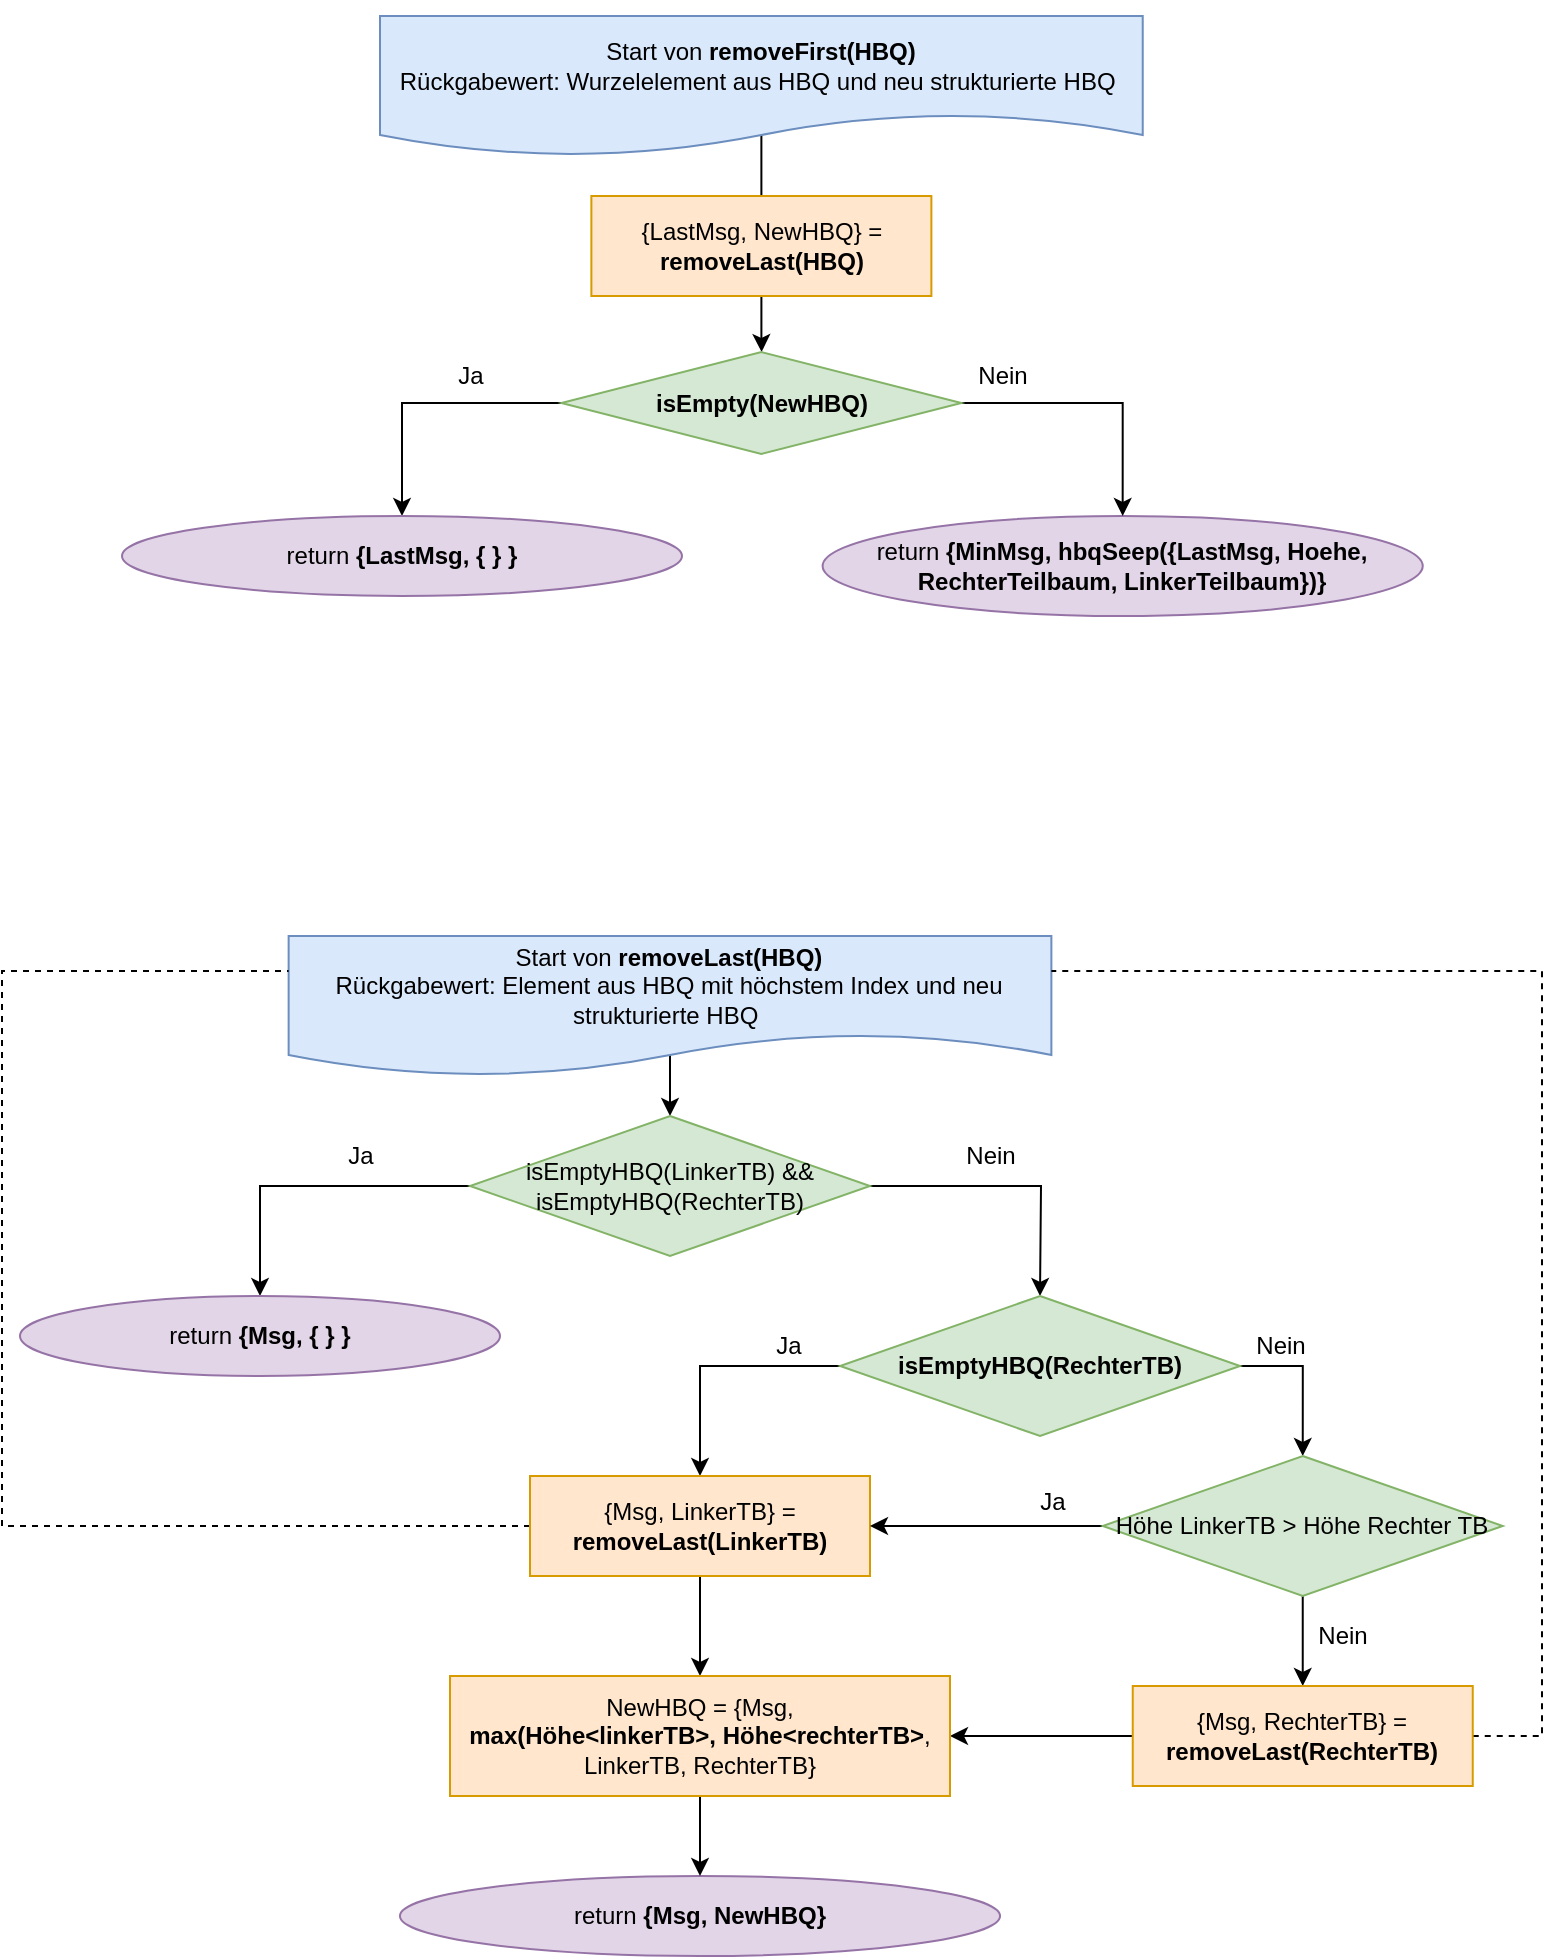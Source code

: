 <mxfile version="15.8.7" type="device"><diagram id="C5RBs43oDa-KdzZeNtuy" name="Page-1"><mxGraphModel dx="1346" dy="997" grid="1" gridSize="10" guides="1" tooltips="1" connect="1" arrows="1" fold="1" page="1" pageScale="1" pageWidth="827" pageHeight="1169" math="0" shadow="0"><root><mxCell id="WIyWlLk6GJQsqaUBKTNV-0"/><mxCell id="WIyWlLk6GJQsqaUBKTNV-1" parent="WIyWlLk6GJQsqaUBKTNV-0"/><mxCell id="M7bdTLm5wIMCPJVuJUl4-26" style="edgeStyle=orthogonalEdgeStyle;rounded=0;orthogonalLoop=1;jettySize=auto;html=1;exitX=0.5;exitY=0;exitDx=0;exitDy=0;entryX=0.5;entryY=0;entryDx=0;entryDy=0;" parent="WIyWlLk6GJQsqaUBKTNV-1" source="M7bdTLm5wIMCPJVuJUl4-27" target="M7bdTLm5wIMCPJVuJUl4-37" edge="1"><mxGeometry relative="1" as="geometry"><Array as="points"><mxPoint x="399.3" y="180"/><mxPoint x="399.3" y="180"/></Array><mxPoint x="399.7" y="170.005" as="targetPoint"/></mxGeometry></mxCell><mxCell id="M7bdTLm5wIMCPJVuJUl4-27" value="Start von &lt;b&gt;removeFirst(HBQ)&lt;/b&gt;&lt;br&gt;Rückgabewert: Wurzelelement aus HBQ und neu strukturierte HBQ&amp;nbsp;" style="shape=document;whiteSpace=wrap;html=1;boundedLbl=1;fillColor=#dae8fc;strokeColor=#6c8ebf;" parent="WIyWlLk6GJQsqaUBKTNV-1" vertex="1"><mxGeometry x="209.0" y="70" width="381.37" height="70" as="geometry"/></mxCell><mxCell id="M7bdTLm5wIMCPJVuJUl4-34" value="return &lt;b&gt;{MinMsg, hbqSeep({LastMsg, Hoehe, RechterTeilbaum, LinkerTeilbaum})}&lt;/b&gt;" style="ellipse;whiteSpace=wrap;html=1;rounded=0;fillColor=#e1d5e7;strokeColor=#9673a6;" parent="WIyWlLk6GJQsqaUBKTNV-1" vertex="1"><mxGeometry x="430.31" y="320" width="300.06" height="50" as="geometry"/></mxCell><mxCell id="M7bdTLm5wIMCPJVuJUl4-68" value="" style="edgeStyle=orthogonalEdgeStyle;rounded=0;orthogonalLoop=1;jettySize=auto;html=1;" parent="WIyWlLk6GJQsqaUBKTNV-1" source="M7bdTLm5wIMCPJVuJUl4-37" edge="1"><mxGeometry relative="1" as="geometry"><mxPoint x="399.8" y="238" as="targetPoint"/></mxGeometry></mxCell><mxCell id="M7bdTLm5wIMCPJVuJUl4-37" value="{LastMsg, NewHBQ} = &lt;b&gt;removeLast(HBQ)&lt;/b&gt;" style="rounded=0;whiteSpace=wrap;html=1;fillColor=#ffe6cc;strokeColor=#d79b00;" parent="WIyWlLk6GJQsqaUBKTNV-1" vertex="1"><mxGeometry x="314.69" y="160" width="170" height="50" as="geometry"/></mxCell><mxCell id="M7bdTLm5wIMCPJVuJUl4-38" style="edgeStyle=orthogonalEdgeStyle;rounded=0;orthogonalLoop=1;jettySize=auto;html=1;exitX=0.5;exitY=0;exitDx=0;exitDy=0;" parent="WIyWlLk6GJQsqaUBKTNV-1" source="M7bdTLm5wIMCPJVuJUl4-39" target="M7bdTLm5wIMCPJVuJUl4-42" edge="1"><mxGeometry relative="1" as="geometry"><Array as="points"><mxPoint x="354" y="560"/><mxPoint x="354" y="560"/></Array></mxGeometry></mxCell><mxCell id="M7bdTLm5wIMCPJVuJUl4-39" value="Start von &lt;b&gt;removeLast(HBQ)&lt;/b&gt;&lt;br&gt;Rückgabewert: Element aus HBQ mit höchstem Index und neu strukturierte HBQ&amp;nbsp;" style="shape=document;whiteSpace=wrap;html=1;boundedLbl=1;fillColor=#dae8fc;strokeColor=#6c8ebf;" parent="WIyWlLk6GJQsqaUBKTNV-1" vertex="1"><mxGeometry x="163.32" y="530" width="381.37" height="70" as="geometry"/></mxCell><mxCell id="M7bdTLm5wIMCPJVuJUl4-40" style="edgeStyle=orthogonalEdgeStyle;rounded=0;orthogonalLoop=1;jettySize=auto;html=1;exitX=0;exitY=0.5;exitDx=0;exitDy=0;entryX=0.5;entryY=0;entryDx=0;entryDy=0;" parent="WIyWlLk6GJQsqaUBKTNV-1" source="M7bdTLm5wIMCPJVuJUl4-42" target="M7bdTLm5wIMCPJVuJUl4-45" edge="1"><mxGeometry relative="1" as="geometry"/></mxCell><mxCell id="M7bdTLm5wIMCPJVuJUl4-41" style="edgeStyle=orthogonalEdgeStyle;rounded=0;orthogonalLoop=1;jettySize=auto;html=1;exitX=1;exitY=0.5;exitDx=0;exitDy=0;entryX=0.5;entryY=0;entryDx=0;entryDy=0;" parent="WIyWlLk6GJQsqaUBKTNV-1" source="M7bdTLm5wIMCPJVuJUl4-42" edge="1"><mxGeometry relative="1" as="geometry"><mxPoint x="539" y="710" as="targetPoint"/></mxGeometry></mxCell><mxCell id="M7bdTLm5wIMCPJVuJUl4-42" value="isEmptyHBQ(LinkerTB) &amp;amp;&amp;amp;&lt;br&gt;isEmptyHBQ(RechterTB)" style="rhombus;whiteSpace=wrap;html=1;rounded=0;fillColor=#d5e8d4;strokeColor=#82b366;" parent="WIyWlLk6GJQsqaUBKTNV-1" vertex="1"><mxGeometry x="254" y="620" width="200" height="70" as="geometry"/></mxCell><mxCell id="M7bdTLm5wIMCPJVuJUl4-43" value="Nein" style="text;html=1;align=center;verticalAlign=middle;resizable=0;points=[];autosize=1;strokeColor=none;fillColor=none;" parent="WIyWlLk6GJQsqaUBKTNV-1" vertex="1"><mxGeometry x="494" y="630" width="40" height="20" as="geometry"/></mxCell><mxCell id="M7bdTLm5wIMCPJVuJUl4-44" value="Ja" style="text;html=1;align=center;verticalAlign=middle;resizable=0;points=[];autosize=1;strokeColor=none;fillColor=none;" parent="WIyWlLk6GJQsqaUBKTNV-1" vertex="1"><mxGeometry x="184" y="630" width="30" height="20" as="geometry"/></mxCell><mxCell id="M7bdTLm5wIMCPJVuJUl4-45" value="return &lt;b&gt;{Msg, { } }&lt;/b&gt;" style="ellipse;whiteSpace=wrap;html=1;rounded=0;fillColor=#e1d5e7;strokeColor=#9673a6;" parent="WIyWlLk6GJQsqaUBKTNV-1" vertex="1"><mxGeometry x="29" y="710" width="240" height="40" as="geometry"/></mxCell><mxCell id="M7bdTLm5wIMCPJVuJUl4-46" value="return &lt;b&gt;{Msg, NewHBQ}&lt;/b&gt;" style="ellipse;whiteSpace=wrap;html=1;rounded=0;fillColor=#e1d5e7;strokeColor=#9673a6;" parent="WIyWlLk6GJQsqaUBKTNV-1" vertex="1"><mxGeometry x="218.97" y="1000" width="300.06" height="40" as="geometry"/></mxCell><mxCell id="M7bdTLm5wIMCPJVuJUl4-48" style="edgeStyle=orthogonalEdgeStyle;rounded=0;orthogonalLoop=1;jettySize=auto;html=1;exitX=0;exitY=0.5;exitDx=0;exitDy=0;entryX=0.5;entryY=0;entryDx=0;entryDy=0;" parent="WIyWlLk6GJQsqaUBKTNV-1" source="M7bdTLm5wIMCPJVuJUl4-50" target="M7bdTLm5wIMCPJVuJUl4-52" edge="1"><mxGeometry relative="1" as="geometry"><mxPoint x="539" y="760" as="sourcePoint"/><mxPoint x="538.96" y="790.01" as="targetPoint"/></mxGeometry></mxCell><mxCell id="M7bdTLm5wIMCPJVuJUl4-54" style="edgeStyle=orthogonalEdgeStyle;rounded=0;orthogonalLoop=1;jettySize=auto;html=1;exitX=1;exitY=0.5;exitDx=0;exitDy=0;entryX=0.5;entryY=0;entryDx=0;entryDy=0;" parent="WIyWlLk6GJQsqaUBKTNV-1" source="M7bdTLm5wIMCPJVuJUl4-50" target="M7bdTLm5wIMCPJVuJUl4-53" edge="1"><mxGeometry relative="1" as="geometry"><mxPoint x="591.78" y="745" as="sourcePoint"/><Array as="points"><mxPoint x="670" y="745"/></Array></mxGeometry></mxCell><mxCell id="M7bdTLm5wIMCPJVuJUl4-50" value="&lt;b&gt;isEmptyHBQ(RechterTB)&lt;/b&gt;" style="rhombus;whiteSpace=wrap;html=1;rounded=0;fillColor=#d5e8d4;strokeColor=#82b366;" parent="WIyWlLk6GJQsqaUBKTNV-1" vertex="1"><mxGeometry x="439.03" y="710" width="200" height="70" as="geometry"/></mxCell><mxCell id="M7bdTLm5wIMCPJVuJUl4-63" style="edgeStyle=orthogonalEdgeStyle;rounded=0;orthogonalLoop=1;jettySize=auto;html=1;exitX=0.5;exitY=1;exitDx=0;exitDy=0;entryX=0.5;entryY=0;entryDx=0;entryDy=0;" parent="WIyWlLk6GJQsqaUBKTNV-1" source="M7bdTLm5wIMCPJVuJUl4-52" target="M7bdTLm5wIMCPJVuJUl4-62" edge="1"><mxGeometry relative="1" as="geometry"/></mxCell><mxCell id="51-RDLBcVna1svm3C7E8-0" style="edgeStyle=orthogonalEdgeStyle;rounded=0;orthogonalLoop=1;jettySize=auto;html=1;exitX=0;exitY=0.5;exitDx=0;exitDy=0;entryX=0;entryY=0.25;entryDx=0;entryDy=0;dashed=1;endArrow=none;endFill=0;" parent="WIyWlLk6GJQsqaUBKTNV-1" source="M7bdTLm5wIMCPJVuJUl4-52" target="M7bdTLm5wIMCPJVuJUl4-39" edge="1"><mxGeometry relative="1" as="geometry"><Array as="points"><mxPoint x="20" y="825"/><mxPoint x="20" y="548"/></Array></mxGeometry></mxCell><mxCell id="M7bdTLm5wIMCPJVuJUl4-52" value="{Msg, LinkerTB} = &lt;b&gt;removeLast(LinkerTB)&lt;/b&gt;" style="rounded=0;whiteSpace=wrap;html=1;fillColor=#ffe6cc;strokeColor=#d79b00;" parent="WIyWlLk6GJQsqaUBKTNV-1" vertex="1"><mxGeometry x="284" y="800" width="170" height="50" as="geometry"/></mxCell><mxCell id="M7bdTLm5wIMCPJVuJUl4-55" style="edgeStyle=orthogonalEdgeStyle;rounded=0;orthogonalLoop=1;jettySize=auto;html=1;exitX=0;exitY=0.5;exitDx=0;exitDy=0;entryX=1;entryY=0.5;entryDx=0;entryDy=0;" parent="WIyWlLk6GJQsqaUBKTNV-1" source="M7bdTLm5wIMCPJVuJUl4-53" target="M7bdTLm5wIMCPJVuJUl4-52" edge="1"><mxGeometry relative="1" as="geometry"/></mxCell><mxCell id="M7bdTLm5wIMCPJVuJUl4-58" style="edgeStyle=orthogonalEdgeStyle;rounded=0;orthogonalLoop=1;jettySize=auto;html=1;exitX=0.5;exitY=1;exitDx=0;exitDy=0;entryX=0.5;entryY=0;entryDx=0;entryDy=0;" parent="WIyWlLk6GJQsqaUBKTNV-1" source="M7bdTLm5wIMCPJVuJUl4-53" target="M7bdTLm5wIMCPJVuJUl4-56" edge="1"><mxGeometry relative="1" as="geometry"/></mxCell><mxCell id="M7bdTLm5wIMCPJVuJUl4-53" value="Höhe LinkerTB &amp;gt; Höhe Rechter TB" style="rhombus;whiteSpace=wrap;html=1;rounded=0;fillColor=#d5e8d4;strokeColor=#82b366;" parent="WIyWlLk6GJQsqaUBKTNV-1" vertex="1"><mxGeometry x="570.37" y="790" width="200" height="70" as="geometry"/></mxCell><mxCell id="M7bdTLm5wIMCPJVuJUl4-64" style="edgeStyle=orthogonalEdgeStyle;rounded=0;orthogonalLoop=1;jettySize=auto;html=1;exitX=0;exitY=0.5;exitDx=0;exitDy=0;entryX=1;entryY=0.5;entryDx=0;entryDy=0;" parent="WIyWlLk6GJQsqaUBKTNV-1" source="M7bdTLm5wIMCPJVuJUl4-56" target="M7bdTLm5wIMCPJVuJUl4-62" edge="1"><mxGeometry relative="1" as="geometry"/></mxCell><mxCell id="51-RDLBcVna1svm3C7E8-1" style="edgeStyle=orthogonalEdgeStyle;rounded=0;orthogonalLoop=1;jettySize=auto;html=1;exitX=1;exitY=0.5;exitDx=0;exitDy=0;entryX=1;entryY=0.25;entryDx=0;entryDy=0;dashed=1;endArrow=none;endFill=0;" parent="WIyWlLk6GJQsqaUBKTNV-1" source="M7bdTLm5wIMCPJVuJUl4-56" target="M7bdTLm5wIMCPJVuJUl4-39" edge="1"><mxGeometry relative="1" as="geometry"><Array as="points"><mxPoint x="790" y="930"/><mxPoint x="790" y="548"/></Array></mxGeometry></mxCell><mxCell id="M7bdTLm5wIMCPJVuJUl4-56" value="{Msg, RechterTB} = &lt;b&gt;removeLast(RechterTB)&lt;/b&gt;" style="rounded=0;whiteSpace=wrap;html=1;fillColor=#ffe6cc;strokeColor=#d79b00;" parent="WIyWlLk6GJQsqaUBKTNV-1" vertex="1"><mxGeometry x="585.37" y="905" width="170" height="50" as="geometry"/></mxCell><mxCell id="M7bdTLm5wIMCPJVuJUl4-57" value="Ja" style="text;html=1;align=center;verticalAlign=middle;resizable=0;points=[];autosize=1;strokeColor=none;fillColor=none;" parent="WIyWlLk6GJQsqaUBKTNV-1" vertex="1"><mxGeometry x="529.68" y="803" width="30" height="20" as="geometry"/></mxCell><mxCell id="M7bdTLm5wIMCPJVuJUl4-59" value="Nein" style="text;html=1;align=center;verticalAlign=middle;resizable=0;points=[];autosize=1;strokeColor=none;fillColor=none;" parent="WIyWlLk6GJQsqaUBKTNV-1" vertex="1"><mxGeometry x="670.37" y="870" width="40" height="20" as="geometry"/></mxCell><mxCell id="M7bdTLm5wIMCPJVuJUl4-60" value="Nein" style="text;html=1;align=center;verticalAlign=middle;resizable=0;points=[];autosize=1;strokeColor=none;fillColor=none;" parent="WIyWlLk6GJQsqaUBKTNV-1" vertex="1"><mxGeometry x="639.03" y="725" width="40" height="20" as="geometry"/></mxCell><mxCell id="M7bdTLm5wIMCPJVuJUl4-61" value="Ja" style="text;html=1;align=center;verticalAlign=middle;resizable=0;points=[];autosize=1;strokeColor=none;fillColor=none;" parent="WIyWlLk6GJQsqaUBKTNV-1" vertex="1"><mxGeometry x="397.62" y="725" width="30" height="20" as="geometry"/></mxCell><mxCell id="M7bdTLm5wIMCPJVuJUl4-65" style="edgeStyle=orthogonalEdgeStyle;rounded=0;orthogonalLoop=1;jettySize=auto;html=1;exitX=0.5;exitY=1;exitDx=0;exitDy=0;entryX=0.5;entryY=0;entryDx=0;entryDy=0;" parent="WIyWlLk6GJQsqaUBKTNV-1" source="M7bdTLm5wIMCPJVuJUl4-62" target="M7bdTLm5wIMCPJVuJUl4-46" edge="1"><mxGeometry relative="1" as="geometry"/></mxCell><mxCell id="M7bdTLm5wIMCPJVuJUl4-62" value="NewHBQ = {Msg, &lt;br&gt;&lt;b&gt;max(Höhe&amp;lt;linkerTB&amp;gt;, Höhe&amp;lt;rechterTB&amp;gt;&lt;/b&gt;, &lt;br&gt;LinkerTB, RechterTB}" style="rounded=0;whiteSpace=wrap;html=1;fillColor=#ffe6cc;strokeColor=#d79b00;" parent="WIyWlLk6GJQsqaUBKTNV-1" vertex="1"><mxGeometry x="244" y="900" width="250" height="60" as="geometry"/></mxCell><mxCell id="M7bdTLm5wIMCPJVuJUl4-69" value="" style="edgeStyle=orthogonalEdgeStyle;rounded=0;orthogonalLoop=1;jettySize=auto;html=1;exitX=1;exitY=0.5;exitDx=0;exitDy=0;" parent="WIyWlLk6GJQsqaUBKTNV-1" source="XJolkAtX9DAS-IqyrU6D-0" target="M7bdTLm5wIMCPJVuJUl4-34" edge="1"><mxGeometry relative="1" as="geometry"><mxPoint x="399.8" y="288" as="sourcePoint"/></mxGeometry></mxCell><mxCell id="XJolkAtX9DAS-IqyrU6D-2" style="edgeStyle=orthogonalEdgeStyle;rounded=0;orthogonalLoop=1;jettySize=auto;html=1;exitX=0;exitY=0.5;exitDx=0;exitDy=0;entryX=0.5;entryY=0;entryDx=0;entryDy=0;" parent="WIyWlLk6GJQsqaUBKTNV-1" source="XJolkAtX9DAS-IqyrU6D-0" target="XJolkAtX9DAS-IqyrU6D-1" edge="1"><mxGeometry relative="1" as="geometry"/></mxCell><mxCell id="XJolkAtX9DAS-IqyrU6D-0" value="&lt;b&gt;isEmpty(NewHBQ)&lt;/b&gt;" style="rhombus;whiteSpace=wrap;html=1;rounded=0;fillColor=#d5e8d4;strokeColor=#82b366;" parent="WIyWlLk6GJQsqaUBKTNV-1" vertex="1"><mxGeometry x="299.69" y="238" width="200" height="51" as="geometry"/></mxCell><mxCell id="XJolkAtX9DAS-IqyrU6D-1" value="return &lt;b&gt;{LastMsg, { } }&lt;/b&gt;" style="ellipse;whiteSpace=wrap;html=1;rounded=0;fillColor=#e1d5e7;strokeColor=#9673a6;" parent="WIyWlLk6GJQsqaUBKTNV-1" vertex="1"><mxGeometry x="80" y="320" width="280" height="40" as="geometry"/></mxCell><mxCell id="XJolkAtX9DAS-IqyrU6D-3" value="Ja" style="text;html=1;align=center;verticalAlign=middle;resizable=0;points=[];autosize=1;strokeColor=none;fillColor=none;" parent="WIyWlLk6GJQsqaUBKTNV-1" vertex="1"><mxGeometry x="238.97" y="240" width="30" height="20" as="geometry"/></mxCell><mxCell id="XJolkAtX9DAS-IqyrU6D-4" value="Nein" style="text;html=1;align=center;verticalAlign=middle;resizable=0;points=[];autosize=1;strokeColor=none;fillColor=none;" parent="WIyWlLk6GJQsqaUBKTNV-1" vertex="1"><mxGeometry x="500" y="240" width="40" height="20" as="geometry"/></mxCell></root></mxGraphModel></diagram></mxfile>